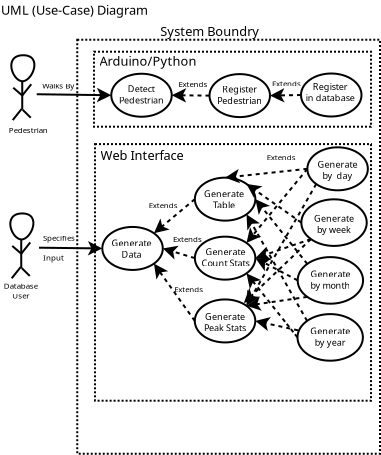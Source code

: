 <?xml version="1.0" encoding="UTF-8"?>
<dia:diagram xmlns:dia="http://www.lysator.liu.se/~alla/dia/">
  <dia:layer name="Background" visible="true" active="true">
    <dia:object type="Standard - Beziergon" version="0" id="O0">
      <dia:attribute name="obj_pos">
        <dia:point val="1.562,2.727"/>
      </dia:attribute>
      <dia:attribute name="obj_bb">
        <dia:rectangle val="0.915,2.677;2.171,4.077"/>
      </dia:attribute>
      <dia:attribute name="bez_points">
        <dia:point val="1.562,2.727"/>
        <dia:point val="2.562,2.727"/>
        <dia:point val="2.013,4.052"/>
        <dia:point val="1.512,4.027"/>
        <dia:point val="1.012,4.002"/>
        <dia:point val="0.562,2.727"/>
      </dia:attribute>
      <dia:attribute name="corner_types">
        <dia:enum val="57350320"/>
        <dia:enum val="0"/>
        <dia:enum val="0"/>
      </dia:attribute>
      <dia:attribute name="show_background">
        <dia:boolean val="true"/>
      </dia:attribute>
    </dia:object>
    <dia:object type="Standard - Line" version="0" id="O1">
      <dia:attribute name="obj_pos">
        <dia:point val="1.512,4.027"/>
      </dia:attribute>
      <dia:attribute name="obj_bb">
        <dia:rectangle val="1.462,3.977;1.562,5.502"/>
      </dia:attribute>
      <dia:attribute name="conn_endpoints">
        <dia:point val="1.512,4.027"/>
        <dia:point val="1.512,5.452"/>
      </dia:attribute>
      <dia:attribute name="numcp">
        <dia:int val="1"/>
      </dia:attribute>
      <dia:connections>
        <dia:connection handle="0" to="O0" connection="2"/>
      </dia:connections>
    </dia:object>
    <dia:object type="Standard - Line" version="0" id="O2">
      <dia:attribute name="obj_pos">
        <dia:point val="1.962,4.177"/>
      </dia:attribute>
      <dia:attribute name="obj_bb">
        <dia:rectangle val="1.442,4.107;2.033,4.81"/>
      </dia:attribute>
      <dia:attribute name="conn_endpoints">
        <dia:point val="1.962,4.177"/>
        <dia:point val="1.512,4.74"/>
      </dia:attribute>
      <dia:attribute name="numcp">
        <dia:int val="1"/>
      </dia:attribute>
      <dia:connections>
        <dia:connection handle="1" to="O1" connection="0"/>
      </dia:connections>
    </dia:object>
    <dia:object type="Standard - Line" version="0" id="O3">
      <dia:attribute name="obj_pos">
        <dia:point val="1.512,4.74"/>
      </dia:attribute>
      <dia:attribute name="obj_bb">
        <dia:rectangle val="0.992,4.282;1.583,4.81"/>
      </dia:attribute>
      <dia:attribute name="conn_endpoints">
        <dia:point val="1.512,4.74"/>
        <dia:point val="1.062,4.352"/>
      </dia:attribute>
      <dia:attribute name="numcp">
        <dia:int val="1"/>
      </dia:attribute>
      <dia:connections>
        <dia:connection handle="0" to="O1" connection="0"/>
      </dia:connections>
    </dia:object>
    <dia:object type="Standard - Line" version="0" id="O4">
      <dia:attribute name="obj_pos">
        <dia:point val="1.486,5.407"/>
      </dia:attribute>
      <dia:attribute name="obj_bb">
        <dia:rectangle val="0.965,5.337;1.556,6.04"/>
      </dia:attribute>
      <dia:attribute name="conn_endpoints">
        <dia:point val="1.486,5.407"/>
        <dia:point val="1.036,5.97"/>
      </dia:attribute>
      <dia:attribute name="numcp">
        <dia:int val="1"/>
      </dia:attribute>
    </dia:object>
    <dia:object type="Standard - Line" version="0" id="O5">
      <dia:attribute name="obj_pos">
        <dia:point val="1.938,5.852"/>
      </dia:attribute>
      <dia:attribute name="obj_bb">
        <dia:rectangle val="1.465,5.387;2.008,5.923"/>
      </dia:attribute>
      <dia:attribute name="conn_endpoints">
        <dia:point val="1.938,5.852"/>
        <dia:point val="1.536,5.457"/>
      </dia:attribute>
      <dia:attribute name="numcp">
        <dia:int val="1"/>
      </dia:attribute>
    </dia:object>
    <dia:object type="Standard - Box" version="0" id="O6">
      <dia:attribute name="obj_pos">
        <dia:point val="4.263,1.952"/>
      </dia:attribute>
      <dia:attribute name="obj_bb">
        <dia:rectangle val="4.213,1.902;19.45,22.702"/>
      </dia:attribute>
      <dia:attribute name="elem_corner">
        <dia:point val="4.263,1.952"/>
      </dia:attribute>
      <dia:attribute name="elem_width">
        <dia:real val="15.137"/>
      </dia:attribute>
      <dia:attribute name="elem_height">
        <dia:real val="20.7"/>
      </dia:attribute>
      <dia:attribute name="border_width">
        <dia:real val="0.1"/>
      </dia:attribute>
      <dia:attribute name="show_background">
        <dia:boolean val="true"/>
      </dia:attribute>
      <dia:attribute name="line_style">
        <dia:enum val="4"/>
      </dia:attribute>
    </dia:object>
    <dia:object type="Standard - Ellipse" version="0" id="O7">
      <dia:attribute name="obj_pos">
        <dia:point val="5.963,3.652"/>
      </dia:attribute>
      <dia:attribute name="obj_bb">
        <dia:rectangle val="5.912,3.602;9.037,5.852"/>
      </dia:attribute>
      <dia:attribute name="elem_corner">
        <dia:point val="5.963,3.652"/>
      </dia:attribute>
      <dia:attribute name="elem_width">
        <dia:real val="3.025"/>
      </dia:attribute>
      <dia:attribute name="elem_height">
        <dia:real val="2.15"/>
      </dia:attribute>
      <dia:attribute name="border_width">
        <dia:real val="0.1"/>
      </dia:attribute>
    </dia:object>
    <dia:object type="Standard - Text" version="1" id="O8">
      <dia:attribute name="obj_pos">
        <dia:point val="7.475,4.577"/>
      </dia:attribute>
      <dia:attribute name="obj_bb">
        <dia:rectangle val="6.433,4.125;8.518,5.234"/>
      </dia:attribute>
      <dia:attribute name="text">
        <dia:composite type="text">
          <dia:attribute name="string">
            <dia:string>#Detect
Pedestrian#</dia:string>
          </dia:attribute>
          <dia:attribute name="font">
            <dia:font family="sans" style="0" name="Helvetica"/>
          </dia:attribute>
          <dia:attribute name="height">
            <dia:real val="0.564"/>
          </dia:attribute>
          <dia:attribute name="pos">
            <dia:point val="7.475,4.577"/>
          </dia:attribute>
          <dia:attribute name="color">
            <dia:color val="#000000"/>
          </dia:attribute>
          <dia:attribute name="alignment">
            <dia:enum val="1"/>
          </dia:attribute>
        </dia:composite>
      </dia:attribute>
      <dia:attribute name="valign">
        <dia:enum val="3"/>
      </dia:attribute>
      <dia:connections>
        <dia:connection handle="0" to="O7" connection="8"/>
      </dia:connections>
    </dia:object>
    <dia:object type="Standard - Ellipse" version="0" id="O9">
      <dia:attribute name="obj_pos">
        <dia:point val="5.515,11.312"/>
      </dia:attribute>
      <dia:attribute name="obj_bb">
        <dia:rectangle val="5.465,11.262;8.59,13.512"/>
      </dia:attribute>
      <dia:attribute name="elem_corner">
        <dia:point val="5.515,11.312"/>
      </dia:attribute>
      <dia:attribute name="elem_width">
        <dia:real val="3.025"/>
      </dia:attribute>
      <dia:attribute name="elem_height">
        <dia:real val="2.15"/>
      </dia:attribute>
      <dia:attribute name="border_width">
        <dia:real val="0.1"/>
      </dia:attribute>
    </dia:object>
    <dia:object type="Standard - Text" version="1" id="O10">
      <dia:attribute name="obj_pos">
        <dia:point val="6.978,12.287"/>
      </dia:attribute>
      <dia:attribute name="obj_bb">
        <dia:rectangle val="6.067,11.835;7.888,12.944"/>
      </dia:attribute>
      <dia:attribute name="text">
        <dia:composite type="text">
          <dia:attribute name="string">
            <dia:string>#Generate
Data#</dia:string>
          </dia:attribute>
          <dia:attribute name="font">
            <dia:font family="sans" style="0" name="Helvetica"/>
          </dia:attribute>
          <dia:attribute name="height">
            <dia:real val="0.564"/>
          </dia:attribute>
          <dia:attribute name="pos">
            <dia:point val="6.978,12.287"/>
          </dia:attribute>
          <dia:attribute name="color">
            <dia:color val="#000000"/>
          </dia:attribute>
          <dia:attribute name="alignment">
            <dia:enum val="1"/>
          </dia:attribute>
        </dia:composite>
      </dia:attribute>
      <dia:attribute name="valign">
        <dia:enum val="3"/>
      </dia:attribute>
      <dia:connections>
        <dia:connection handle="0" to="O9" connection="8"/>
      </dia:connections>
    </dia:object>
    <dia:object type="Standard - Ellipse" version="0" id="O11">
      <dia:attribute name="obj_pos">
        <dia:point val="10.143,8.847"/>
      </dia:attribute>
      <dia:attribute name="obj_bb">
        <dia:rectangle val="10.092,8.797;13.217,11.047"/>
      </dia:attribute>
      <dia:attribute name="elem_corner">
        <dia:point val="10.143,8.847"/>
      </dia:attribute>
      <dia:attribute name="elem_width">
        <dia:real val="3.025"/>
      </dia:attribute>
      <dia:attribute name="elem_height">
        <dia:real val="2.15"/>
      </dia:attribute>
      <dia:attribute name="border_width">
        <dia:real val="0.1"/>
      </dia:attribute>
    </dia:object>
    <dia:object type="Standard - Text" version="1" id="O12">
      <dia:attribute name="obj_pos">
        <dia:point val="11.605,9.822"/>
      </dia:attribute>
      <dia:attribute name="obj_bb">
        <dia:rectangle val="10.695,9.37;12.515,10.479"/>
      </dia:attribute>
      <dia:attribute name="text">
        <dia:composite type="text">
          <dia:attribute name="string">
            <dia:string>#Generate
Table#</dia:string>
          </dia:attribute>
          <dia:attribute name="font">
            <dia:font family="sans" style="0" name="Helvetica"/>
          </dia:attribute>
          <dia:attribute name="height">
            <dia:real val="0.564"/>
          </dia:attribute>
          <dia:attribute name="pos">
            <dia:point val="11.605,9.822"/>
          </dia:attribute>
          <dia:attribute name="color">
            <dia:color val="#000000"/>
          </dia:attribute>
          <dia:attribute name="alignment">
            <dia:enum val="1"/>
          </dia:attribute>
        </dia:composite>
      </dia:attribute>
      <dia:attribute name="valign">
        <dia:enum val="3"/>
      </dia:attribute>
    </dia:object>
    <dia:object type="Standard - Ellipse" version="0" id="O13">
      <dia:attribute name="obj_pos">
        <dia:point val="10.14,14.937"/>
      </dia:attribute>
      <dia:attribute name="obj_bb">
        <dia:rectangle val="10.09,14.887;13.215,17.137"/>
      </dia:attribute>
      <dia:attribute name="elem_corner">
        <dia:point val="10.14,14.937"/>
      </dia:attribute>
      <dia:attribute name="elem_width">
        <dia:real val="3.025"/>
      </dia:attribute>
      <dia:attribute name="elem_height">
        <dia:real val="2.15"/>
      </dia:attribute>
      <dia:attribute name="border_width">
        <dia:real val="0.1"/>
      </dia:attribute>
    </dia:object>
    <dia:object type="Standard - Text" version="1" id="O14">
      <dia:attribute name="obj_pos">
        <dia:point val="11.652,15.962"/>
      </dia:attribute>
      <dia:attribute name="obj_bb">
        <dia:rectangle val="10.607,15.51;12.697,16.619"/>
      </dia:attribute>
      <dia:attribute name="text">
        <dia:composite type="text">
          <dia:attribute name="string">
            <dia:string>#Generate
Peak Stats#</dia:string>
          </dia:attribute>
          <dia:attribute name="font">
            <dia:font family="sans" style="0" name="Helvetica"/>
          </dia:attribute>
          <dia:attribute name="height">
            <dia:real val="0.564"/>
          </dia:attribute>
          <dia:attribute name="pos">
            <dia:point val="11.652,15.962"/>
          </dia:attribute>
          <dia:attribute name="color">
            <dia:color val="#000000"/>
          </dia:attribute>
          <dia:attribute name="alignment">
            <dia:enum val="1"/>
          </dia:attribute>
        </dia:composite>
      </dia:attribute>
      <dia:attribute name="valign">
        <dia:enum val="3"/>
      </dia:attribute>
      <dia:connections>
        <dia:connection handle="0" to="O13" connection="8"/>
      </dia:connections>
    </dia:object>
    <dia:object type="Standard - Ellipse" version="0" id="O15">
      <dia:attribute name="obj_pos">
        <dia:point val="10.143,11.797"/>
      </dia:attribute>
      <dia:attribute name="obj_bb">
        <dia:rectangle val="10.092,11.747;13.217,13.997"/>
      </dia:attribute>
      <dia:attribute name="elem_corner">
        <dia:point val="10.143,11.797"/>
      </dia:attribute>
      <dia:attribute name="elem_width">
        <dia:real val="3.025"/>
      </dia:attribute>
      <dia:attribute name="elem_height">
        <dia:real val="2.15"/>
      </dia:attribute>
      <dia:attribute name="border_width">
        <dia:real val="0.1"/>
      </dia:attribute>
    </dia:object>
    <dia:object type="Standard - Text" version="1" id="O16">
      <dia:attribute name="obj_pos">
        <dia:point val="11.68,12.722"/>
      </dia:attribute>
      <dia:attribute name="obj_bb">
        <dia:rectangle val="10.523,12.27;12.838,13.379"/>
      </dia:attribute>
      <dia:attribute name="text">
        <dia:composite type="text">
          <dia:attribute name="string">
            <dia:string>#Generate
Count Stats#</dia:string>
          </dia:attribute>
          <dia:attribute name="font">
            <dia:font family="sans" style="0" name="Helvetica"/>
          </dia:attribute>
          <dia:attribute name="height">
            <dia:real val="0.564"/>
          </dia:attribute>
          <dia:attribute name="pos">
            <dia:point val="11.68,12.722"/>
          </dia:attribute>
          <dia:attribute name="color">
            <dia:color val="#000000"/>
          </dia:attribute>
          <dia:attribute name="alignment">
            <dia:enum val="1"/>
          </dia:attribute>
        </dia:composite>
      </dia:attribute>
      <dia:attribute name="valign">
        <dia:enum val="3"/>
      </dia:attribute>
    </dia:object>
    <dia:object type="Standard - Beziergon" version="0" id="O17">
      <dia:attribute name="obj_pos">
        <dia:point val="1.512,10.637"/>
      </dia:attribute>
      <dia:attribute name="obj_bb">
        <dia:rectangle val="0.865,10.587;2.121,11.987"/>
      </dia:attribute>
      <dia:attribute name="bez_points">
        <dia:point val="1.512,10.637"/>
        <dia:point val="2.512,10.637"/>
        <dia:point val="1.962,11.962"/>
        <dia:point val="1.462,11.937"/>
        <dia:point val="0.962,11.912"/>
        <dia:point val="0.512,10.637"/>
      </dia:attribute>
      <dia:attribute name="corner_types">
        <dia:enum val="57350320"/>
        <dia:enum val="0"/>
        <dia:enum val="0"/>
      </dia:attribute>
      <dia:attribute name="show_background">
        <dia:boolean val="true"/>
      </dia:attribute>
    </dia:object>
    <dia:object type="Standard - Line" version="0" id="O18">
      <dia:attribute name="obj_pos">
        <dia:point val="1.462,11.937"/>
      </dia:attribute>
      <dia:attribute name="obj_bb">
        <dia:rectangle val="1.412,11.887;1.512,13.412"/>
      </dia:attribute>
      <dia:attribute name="conn_endpoints">
        <dia:point val="1.462,11.937"/>
        <dia:point val="1.462,13.362"/>
      </dia:attribute>
      <dia:attribute name="numcp">
        <dia:int val="1"/>
      </dia:attribute>
      <dia:connections>
        <dia:connection handle="0" to="O17" connection="2"/>
      </dia:connections>
    </dia:object>
    <dia:object type="Standard - Line" version="0" id="O19">
      <dia:attribute name="obj_pos">
        <dia:point val="1.912,12.087"/>
      </dia:attribute>
      <dia:attribute name="obj_bb">
        <dia:rectangle val="1.392,12.017;1.982,12.72"/>
      </dia:attribute>
      <dia:attribute name="conn_endpoints">
        <dia:point val="1.912,12.087"/>
        <dia:point val="1.462,12.65"/>
      </dia:attribute>
      <dia:attribute name="numcp">
        <dia:int val="1"/>
      </dia:attribute>
      <dia:connections>
        <dia:connection handle="1" to="O18" connection="0"/>
      </dia:connections>
    </dia:object>
    <dia:object type="Standard - Line" version="0" id="O20">
      <dia:attribute name="obj_pos">
        <dia:point val="1.462,12.65"/>
      </dia:attribute>
      <dia:attribute name="obj_bb">
        <dia:rectangle val="0.942,12.192;1.533,12.72"/>
      </dia:attribute>
      <dia:attribute name="conn_endpoints">
        <dia:point val="1.462,12.65"/>
        <dia:point val="1.012,12.262"/>
      </dia:attribute>
      <dia:attribute name="numcp">
        <dia:int val="1"/>
      </dia:attribute>
      <dia:connections>
        <dia:connection handle="0" to="O18" connection="0"/>
      </dia:connections>
    </dia:object>
    <dia:object type="Standard - Line" version="0" id="O21">
      <dia:attribute name="obj_pos">
        <dia:point val="1.435,13.317"/>
      </dia:attribute>
      <dia:attribute name="obj_bb">
        <dia:rectangle val="0.915,13.247;1.505,13.95"/>
      </dia:attribute>
      <dia:attribute name="conn_endpoints">
        <dia:point val="1.435,13.317"/>
        <dia:point val="0.985,13.88"/>
      </dia:attribute>
      <dia:attribute name="numcp">
        <dia:int val="1"/>
      </dia:attribute>
    </dia:object>
    <dia:object type="Standard - Line" version="0" id="O22">
      <dia:attribute name="obj_pos">
        <dia:point val="1.887,13.762"/>
      </dia:attribute>
      <dia:attribute name="obj_bb">
        <dia:rectangle val="1.414,13.297;1.958,13.833"/>
      </dia:attribute>
      <dia:attribute name="conn_endpoints">
        <dia:point val="1.887,13.762"/>
        <dia:point val="1.485,13.367"/>
      </dia:attribute>
      <dia:attribute name="numcp">
        <dia:int val="1"/>
      </dia:attribute>
    </dia:object>
    <dia:object type="Standard - Line" version="0" id="O23">
      <dia:attribute name="obj_pos">
        <dia:point val="2.237,4.677"/>
      </dia:attribute>
      <dia:attribute name="obj_bb">
        <dia:rectangle val="2.187,4.357;6.074,5.081"/>
      </dia:attribute>
      <dia:attribute name="conn_endpoints">
        <dia:point val="2.237,4.677"/>
        <dia:point val="5.963,4.727"/>
      </dia:attribute>
      <dia:attribute name="numcp">
        <dia:int val="1"/>
      </dia:attribute>
      <dia:attribute name="end_arrow">
        <dia:enum val="22"/>
      </dia:attribute>
      <dia:attribute name="end_arrow_length">
        <dia:real val="0.5"/>
      </dia:attribute>
      <dia:attribute name="end_arrow_width">
        <dia:real val="0.5"/>
      </dia:attribute>
      <dia:connections>
        <dia:connection handle="1" to="O7" connection="3"/>
      </dia:connections>
    </dia:object>
    <dia:object type="Standard - Line" version="0" id="O24">
      <dia:attribute name="obj_pos">
        <dia:point val="2.35,12.35"/>
      </dia:attribute>
      <dia:attribute name="obj_bb">
        <dia:rectangle val="2.299,12.018;5.627,12.742"/>
      </dia:attribute>
      <dia:attribute name="conn_endpoints">
        <dia:point val="2.35,12.35"/>
        <dia:point val="5.515,12.387"/>
      </dia:attribute>
      <dia:attribute name="numcp">
        <dia:int val="1"/>
      </dia:attribute>
      <dia:attribute name="end_arrow">
        <dia:enum val="22"/>
      </dia:attribute>
      <dia:attribute name="end_arrow_length">
        <dia:real val="0.5"/>
      </dia:attribute>
      <dia:attribute name="end_arrow_width">
        <dia:real val="0.5"/>
      </dia:attribute>
      <dia:connections>
        <dia:connection handle="1" to="O9" connection="3"/>
      </dia:connections>
    </dia:object>
    <dia:object type="Standard - Line" version="0" id="O25">
      <dia:attribute name="obj_pos">
        <dia:point val="10.143,12.872"/>
      </dia:attribute>
      <dia:attribute name="obj_bb">
        <dia:rectangle val="8.433,12.218;10.205,12.934"/>
      </dia:attribute>
      <dia:attribute name="conn_endpoints">
        <dia:point val="10.143,12.872"/>
        <dia:point val="8.54,12.387"/>
      </dia:attribute>
      <dia:attribute name="numcp">
        <dia:int val="1"/>
      </dia:attribute>
      <dia:attribute name="line_style">
        <dia:enum val="1"/>
      </dia:attribute>
      <dia:attribute name="end_arrow">
        <dia:enum val="22"/>
      </dia:attribute>
      <dia:attribute name="end_arrow_length">
        <dia:real val="0.5"/>
      </dia:attribute>
      <dia:attribute name="end_arrow_width">
        <dia:real val="0.5"/>
      </dia:attribute>
      <dia:attribute name="dashlength">
        <dia:real val="0.2"/>
      </dia:attribute>
      <dia:connections>
        <dia:connection handle="0" to="O15" connection="3"/>
        <dia:connection handle="1" to="O9" connection="4"/>
      </dia:connections>
    </dia:object>
    <dia:object type="Standard - Line" version="0" id="O26">
      <dia:attribute name="obj_pos">
        <dia:point val="10.14,16.012"/>
      </dia:attribute>
      <dia:attribute name="obj_bb">
        <dia:rectangle val="8.027,13.056;10.21,16.082"/>
      </dia:attribute>
      <dia:attribute name="conn_endpoints">
        <dia:point val="10.14,16.012"/>
        <dia:point val="8.097,13.147"/>
      </dia:attribute>
      <dia:attribute name="numcp">
        <dia:int val="1"/>
      </dia:attribute>
      <dia:attribute name="line_style">
        <dia:enum val="1"/>
      </dia:attribute>
      <dia:attribute name="end_arrow">
        <dia:enum val="22"/>
      </dia:attribute>
      <dia:attribute name="end_arrow_length">
        <dia:real val="0.5"/>
      </dia:attribute>
      <dia:attribute name="end_arrow_width">
        <dia:real val="0.5"/>
      </dia:attribute>
      <dia:attribute name="dashlength">
        <dia:real val="0.2"/>
      </dia:attribute>
      <dia:connections>
        <dia:connection handle="0" to="O13" connection="3"/>
        <dia:connection handle="1" to="O9" connection="7"/>
      </dia:connections>
    </dia:object>
    <dia:object type="Standard - Line" version="0" id="O27">
      <dia:attribute name="obj_pos">
        <dia:point val="10.143,9.922"/>
      </dia:attribute>
      <dia:attribute name="obj_bb">
        <dia:rectangle val="8.011,9.852;10.213,11.698"/>
      </dia:attribute>
      <dia:attribute name="conn_endpoints">
        <dia:point val="10.143,9.922"/>
        <dia:point val="8.097,11.627"/>
      </dia:attribute>
      <dia:attribute name="numcp">
        <dia:int val="1"/>
      </dia:attribute>
      <dia:attribute name="line_style">
        <dia:enum val="1"/>
      </dia:attribute>
      <dia:attribute name="end_arrow">
        <dia:enum val="22"/>
      </dia:attribute>
      <dia:attribute name="end_arrow_length">
        <dia:real val="0.5"/>
      </dia:attribute>
      <dia:attribute name="end_arrow_width">
        <dia:real val="0.5"/>
      </dia:attribute>
      <dia:attribute name="dashlength">
        <dia:real val="0.2"/>
      </dia:attribute>
      <dia:connections>
        <dia:connection handle="0" to="O11" connection="3"/>
        <dia:connection handle="1" to="O9" connection="2"/>
      </dia:connections>
    </dia:object>
    <dia:object type="Standard - Ellipse" version="0" id="O28">
      <dia:attribute name="obj_pos">
        <dia:point val="15.467,9.931"/>
      </dia:attribute>
      <dia:attribute name="obj_bb">
        <dia:rectangle val="15.418,9.881;18.788,12.311"/>
      </dia:attribute>
      <dia:attribute name="elem_corner">
        <dia:point val="15.467,9.931"/>
      </dia:attribute>
      <dia:attribute name="elem_width">
        <dia:real val="3.27"/>
      </dia:attribute>
      <dia:attribute name="elem_height">
        <dia:real val="2.33"/>
      </dia:attribute>
      <dia:attribute name="border_width">
        <dia:real val="0.1"/>
      </dia:attribute>
    </dia:object>
    <dia:object type="Standard - Text" version="1" id="O29">
      <dia:attribute name="obj_pos">
        <dia:point val="17.102,11.046"/>
      </dia:attribute>
      <dia:attribute name="obj_bb">
        <dia:rectangle val="16.192,10.593;18.012,11.703"/>
      </dia:attribute>
      <dia:attribute name="text">
        <dia:composite type="text">
          <dia:attribute name="string">
            <dia:string>#Generate
by week#</dia:string>
          </dia:attribute>
          <dia:attribute name="font">
            <dia:font family="sans" style="0" name="Helvetica"/>
          </dia:attribute>
          <dia:attribute name="height">
            <dia:real val="0.564"/>
          </dia:attribute>
          <dia:attribute name="pos">
            <dia:point val="17.102,11.046"/>
          </dia:attribute>
          <dia:attribute name="color">
            <dia:color val="#000000"/>
          </dia:attribute>
          <dia:attribute name="alignment">
            <dia:enum val="1"/>
          </dia:attribute>
        </dia:composite>
      </dia:attribute>
      <dia:attribute name="valign">
        <dia:enum val="3"/>
      </dia:attribute>
      <dia:connections>
        <dia:connection handle="0" to="O28" connection="8"/>
      </dia:connections>
    </dia:object>
    <dia:object type="Standard - Ellipse" version="0" id="O30">
      <dia:attribute name="obj_pos">
        <dia:point val="15.768,7.331"/>
      </dia:attribute>
      <dia:attribute name="obj_bb">
        <dia:rectangle val="15.717,7.281;18.843,9.531"/>
      </dia:attribute>
      <dia:attribute name="elem_corner">
        <dia:point val="15.768,7.331"/>
      </dia:attribute>
      <dia:attribute name="elem_width">
        <dia:real val="3.025"/>
      </dia:attribute>
      <dia:attribute name="elem_height">
        <dia:real val="2.15"/>
      </dia:attribute>
      <dia:attribute name="border_width">
        <dia:real val="0.1"/>
      </dia:attribute>
    </dia:object>
    <dia:object type="Standard - Text" version="1" id="O31">
      <dia:attribute name="obj_pos">
        <dia:point val="17.28,8.356"/>
      </dia:attribute>
      <dia:attribute name="obj_bb">
        <dia:rectangle val="16.37,7.903;18.19,9.013"/>
      </dia:attribute>
      <dia:attribute name="text">
        <dia:composite type="text">
          <dia:attribute name="string">
            <dia:string>#Generate
by  day#</dia:string>
          </dia:attribute>
          <dia:attribute name="font">
            <dia:font family="sans" style="0" name="Helvetica"/>
          </dia:attribute>
          <dia:attribute name="height">
            <dia:real val="0.564"/>
          </dia:attribute>
          <dia:attribute name="pos">
            <dia:point val="17.28,8.356"/>
          </dia:attribute>
          <dia:attribute name="color">
            <dia:color val="#000000"/>
          </dia:attribute>
          <dia:attribute name="alignment">
            <dia:enum val="1"/>
          </dia:attribute>
        </dia:composite>
      </dia:attribute>
      <dia:attribute name="valign">
        <dia:enum val="3"/>
      </dia:attribute>
      <dia:connections>
        <dia:connection handle="0" to="O30" connection="8"/>
      </dia:connections>
    </dia:object>
    <dia:object type="Standard - Line" version="0" id="O32">
      <dia:attribute name="obj_pos">
        <dia:point val="15.946,11.92"/>
      </dia:attribute>
      <dia:attribute name="obj_bb">
        <dia:rectangle val="12.512,11.849;16.017,15.193"/>
      </dia:attribute>
      <dia:attribute name="conn_endpoints">
        <dia:point val="15.946,11.92"/>
        <dia:point val="12.593,15.116"/>
      </dia:attribute>
      <dia:attribute name="numcp">
        <dia:int val="1"/>
      </dia:attribute>
      <dia:attribute name="line_style">
        <dia:enum val="1"/>
      </dia:attribute>
      <dia:attribute name="end_arrow">
        <dia:enum val="22"/>
      </dia:attribute>
      <dia:attribute name="end_arrow_length">
        <dia:real val="0.5"/>
      </dia:attribute>
      <dia:attribute name="end_arrow_width">
        <dia:real val="0.5"/>
      </dia:attribute>
      <dia:attribute name="dashlength">
        <dia:real val="0.2"/>
      </dia:attribute>
      <dia:connections>
        <dia:connection handle="0" to="O28" connection="5"/>
        <dia:connection handle="1" to="O13" connection="8"/>
      </dia:connections>
    </dia:object>
    <dia:object type="Standard - Line" version="0" id="O33">
      <dia:attribute name="obj_pos">
        <dia:point val="16.21,9.166"/>
      </dia:attribute>
      <dia:attribute name="obj_bb">
        <dia:rectangle val="12.653,9.098;16.279,15.349"/>
      </dia:attribute>
      <dia:attribute name="conn_endpoints">
        <dia:point val="16.21,9.166"/>
        <dia:point val="12.722,15.252"/>
      </dia:attribute>
      <dia:attribute name="numcp">
        <dia:int val="1"/>
      </dia:attribute>
      <dia:attribute name="line_style">
        <dia:enum val="1"/>
      </dia:attribute>
      <dia:attribute name="end_arrow">
        <dia:enum val="22"/>
      </dia:attribute>
      <dia:attribute name="end_arrow_length">
        <dia:real val="0.5"/>
      </dia:attribute>
      <dia:attribute name="end_arrow_width">
        <dia:real val="0.5"/>
      </dia:attribute>
      <dia:attribute name="dashlength">
        <dia:real val="0.2"/>
      </dia:attribute>
      <dia:connections>
        <dia:connection handle="0" to="O30" connection="5"/>
        <dia:connection handle="1" to="O13" connection="2"/>
      </dia:connections>
    </dia:object>
    <dia:object type="Standard - Text" version="1" id="O34">
      <dia:attribute name="obj_pos">
        <dia:point val="13.738,7.977"/>
      </dia:attribute>
      <dia:attribute name="obj_bb">
        <dia:rectangle val="13.738,7.582;15.11,8.06"/>
      </dia:attribute>
      <dia:attribute name="text">
        <dia:composite type="text">
          <dia:attribute name="string">
            <dia:string>#Extends#</dia:string>
          </dia:attribute>
          <dia:attribute name="font">
            <dia:font family="sans" style="0" name="Helvetica"/>
          </dia:attribute>
          <dia:attribute name="height">
            <dia:real val="0.494"/>
          </dia:attribute>
          <dia:attribute name="pos">
            <dia:point val="13.738,7.977"/>
          </dia:attribute>
          <dia:attribute name="color">
            <dia:color val="#000000"/>
          </dia:attribute>
          <dia:attribute name="alignment">
            <dia:enum val="0"/>
          </dia:attribute>
        </dia:composite>
      </dia:attribute>
      <dia:attribute name="valign">
        <dia:enum val="3"/>
      </dia:attribute>
    </dia:object>
    <dia:object type="Standard - Text" version="1" id="O35">
      <dia:attribute name="obj_pos">
        <dia:point val="7.843,10.376"/>
      </dia:attribute>
      <dia:attribute name="obj_bb">
        <dia:rectangle val="7.843,9.981;9.215,10.458"/>
      </dia:attribute>
      <dia:attribute name="text">
        <dia:composite type="text">
          <dia:attribute name="string">
            <dia:string>#Extends#</dia:string>
          </dia:attribute>
          <dia:attribute name="font">
            <dia:font family="sans" style="0" name="Helvetica"/>
          </dia:attribute>
          <dia:attribute name="height">
            <dia:real val="0.494"/>
          </dia:attribute>
          <dia:attribute name="pos">
            <dia:point val="7.843,10.376"/>
          </dia:attribute>
          <dia:attribute name="color">
            <dia:color val="#000000"/>
          </dia:attribute>
          <dia:attribute name="alignment">
            <dia:enum val="0"/>
          </dia:attribute>
        </dia:composite>
      </dia:attribute>
      <dia:attribute name="valign">
        <dia:enum val="3"/>
      </dia:attribute>
    </dia:object>
    <dia:object type="Standard - Text" version="1" id="O36">
      <dia:attribute name="obj_pos">
        <dia:point val="9.045,12.061"/>
      </dia:attribute>
      <dia:attribute name="obj_bb">
        <dia:rectangle val="9.045,11.666;10.418,12.143"/>
      </dia:attribute>
      <dia:attribute name="text">
        <dia:composite type="text">
          <dia:attribute name="string">
            <dia:string>#Extends#</dia:string>
          </dia:attribute>
          <dia:attribute name="font">
            <dia:font family="sans" style="0" name="Helvetica"/>
          </dia:attribute>
          <dia:attribute name="height">
            <dia:real val="0.494"/>
          </dia:attribute>
          <dia:attribute name="pos">
            <dia:point val="9.045,12.061"/>
          </dia:attribute>
          <dia:attribute name="color">
            <dia:color val="#000000"/>
          </dia:attribute>
          <dia:attribute name="alignment">
            <dia:enum val="0"/>
          </dia:attribute>
        </dia:composite>
      </dia:attribute>
      <dia:attribute name="valign">
        <dia:enum val="3"/>
      </dia:attribute>
    </dia:object>
    <dia:object type="Standard - Text" version="1" id="O37">
      <dia:attribute name="obj_pos">
        <dia:point val="9.118,14.58"/>
      </dia:attribute>
      <dia:attribute name="obj_bb">
        <dia:rectangle val="9.118,14.185;10.491,14.662"/>
      </dia:attribute>
      <dia:attribute name="text">
        <dia:composite type="text">
          <dia:attribute name="string">
            <dia:string>#Extends#</dia:string>
          </dia:attribute>
          <dia:attribute name="font">
            <dia:font family="sans" style="0" name="Helvetica"/>
          </dia:attribute>
          <dia:attribute name="height">
            <dia:real val="0.494"/>
          </dia:attribute>
          <dia:attribute name="pos">
            <dia:point val="9.118,14.58"/>
          </dia:attribute>
          <dia:attribute name="color">
            <dia:color val="#000000"/>
          </dia:attribute>
          <dia:attribute name="alignment">
            <dia:enum val="0"/>
          </dia:attribute>
        </dia:composite>
      </dia:attribute>
      <dia:attribute name="valign">
        <dia:enum val="3"/>
      </dia:attribute>
      <dia:connections>
        <dia:connection handle="0" to="O26" connection="0"/>
      </dia:connections>
    </dia:object>
    <dia:object type="Standard - Text" version="1" id="O38">
      <dia:attribute name="obj_pos">
        <dia:point val="2.55,12"/>
      </dia:attribute>
      <dia:attribute name="obj_bb">
        <dia:rectangle val="2.55,11.605;4.067,13.07"/>
      </dia:attribute>
      <dia:attribute name="text">
        <dia:composite type="text">
          <dia:attribute name="string">
            <dia:string>#Specifies

Input#</dia:string>
          </dia:attribute>
          <dia:attribute name="font">
            <dia:font family="sans" style="0" name="Helvetica"/>
          </dia:attribute>
          <dia:attribute name="height">
            <dia:real val="0.494"/>
          </dia:attribute>
          <dia:attribute name="pos">
            <dia:point val="2.55,12"/>
          </dia:attribute>
          <dia:attribute name="color">
            <dia:color val="#000000"/>
          </dia:attribute>
          <dia:attribute name="alignment">
            <dia:enum val="0"/>
          </dia:attribute>
        </dia:composite>
      </dia:attribute>
      <dia:attribute name="valign">
        <dia:enum val="3"/>
      </dia:attribute>
    </dia:object>
    <dia:object type="Standard - Text" version="1" id="O39">
      <dia:attribute name="obj_pos">
        <dia:point val="2.515,4.391"/>
      </dia:attribute>
      <dia:attribute name="obj_bb">
        <dia:rectangle val="2.515,3.996;4.098,4.473"/>
      </dia:attribute>
      <dia:attribute name="text">
        <dia:composite type="text">
          <dia:attribute name="string">
            <dia:string>#Walks By#</dia:string>
          </dia:attribute>
          <dia:attribute name="font">
            <dia:font family="sans" style="0" name="Helvetica"/>
          </dia:attribute>
          <dia:attribute name="height">
            <dia:real val="0.494"/>
          </dia:attribute>
          <dia:attribute name="pos">
            <dia:point val="2.515,4.391"/>
          </dia:attribute>
          <dia:attribute name="color">
            <dia:color val="#000000"/>
          </dia:attribute>
          <dia:attribute name="alignment">
            <dia:enum val="0"/>
          </dia:attribute>
        </dia:composite>
      </dia:attribute>
      <dia:attribute name="valign">
        <dia:enum val="3"/>
      </dia:attribute>
    </dia:object>
    <dia:object type="Standard - Text" version="1" id="O40">
      <dia:attribute name="obj_pos">
        <dia:point val="0.84,6.616"/>
      </dia:attribute>
      <dia:attribute name="obj_bb">
        <dia:rectangle val="0.84,6.221;2.66,6.698"/>
      </dia:attribute>
      <dia:attribute name="text">
        <dia:composite type="text">
          <dia:attribute name="string">
            <dia:string>#Pedestrian#</dia:string>
          </dia:attribute>
          <dia:attribute name="font">
            <dia:font family="sans" style="0" name="Helvetica"/>
          </dia:attribute>
          <dia:attribute name="height">
            <dia:real val="0.494"/>
          </dia:attribute>
          <dia:attribute name="pos">
            <dia:point val="0.84,6.616"/>
          </dia:attribute>
          <dia:attribute name="color">
            <dia:color val="#000000"/>
          </dia:attribute>
          <dia:attribute name="alignment">
            <dia:enum val="0"/>
          </dia:attribute>
        </dia:composite>
      </dia:attribute>
      <dia:attribute name="valign">
        <dia:enum val="3"/>
      </dia:attribute>
    </dia:object>
    <dia:object type="Standard - Text" version="1" id="O41">
      <dia:attribute name="obj_pos">
        <dia:point val="1.442,14.401"/>
      </dia:attribute>
      <dia:attribute name="obj_bb">
        <dia:rectangle val="0.63,14.006;2.255,14.977"/>
      </dia:attribute>
      <dia:attribute name="text">
        <dia:composite type="text">
          <dia:attribute name="string">
            <dia:string>#Database
User#</dia:string>
          </dia:attribute>
          <dia:attribute name="font">
            <dia:font family="sans" style="0" name="Helvetica"/>
          </dia:attribute>
          <dia:attribute name="height">
            <dia:real val="0.494"/>
          </dia:attribute>
          <dia:attribute name="pos">
            <dia:point val="1.442,14.401"/>
          </dia:attribute>
          <dia:attribute name="color">
            <dia:color val="#000000"/>
          </dia:attribute>
          <dia:attribute name="alignment">
            <dia:enum val="1"/>
          </dia:attribute>
        </dia:composite>
      </dia:attribute>
      <dia:attribute name="valign">
        <dia:enum val="3"/>
      </dia:attribute>
    </dia:object>
    <dia:object type="Standard - Text" version="1" id="O42">
      <dia:attribute name="obj_pos">
        <dia:point val="8.412,1.761"/>
      </dia:attribute>
      <dia:attribute name="obj_bb">
        <dia:rectangle val="8.412,1.121;13.01,1.893"/>
      </dia:attribute>
      <dia:attribute name="text">
        <dia:composite type="text">
          <dia:attribute name="string">
            <dia:string>#System Boundry#</dia:string>
          </dia:attribute>
          <dia:attribute name="font">
            <dia:font family="sans" style="0" name="Helvetica"/>
          </dia:attribute>
          <dia:attribute name="height">
            <dia:real val="0.8"/>
          </dia:attribute>
          <dia:attribute name="pos">
            <dia:point val="8.412,1.761"/>
          </dia:attribute>
          <dia:attribute name="color">
            <dia:color val="#000000"/>
          </dia:attribute>
          <dia:attribute name="alignment">
            <dia:enum val="0"/>
          </dia:attribute>
        </dia:composite>
      </dia:attribute>
      <dia:attribute name="valign">
        <dia:enum val="3"/>
      </dia:attribute>
    </dia:object>
    <dia:object type="Standard - Ellipse" version="0" id="O43">
      <dia:attribute name="obj_pos">
        <dia:point val="15.284,12.82"/>
      </dia:attribute>
      <dia:attribute name="obj_bb">
        <dia:rectangle val="15.234,12.77;18.604,15.2"/>
      </dia:attribute>
      <dia:attribute name="elem_corner">
        <dia:point val="15.284,12.82"/>
      </dia:attribute>
      <dia:attribute name="elem_width">
        <dia:real val="3.27"/>
      </dia:attribute>
      <dia:attribute name="elem_height">
        <dia:real val="2.33"/>
      </dia:attribute>
      <dia:attribute name="border_width">
        <dia:real val="0.1"/>
      </dia:attribute>
    </dia:object>
    <dia:object type="Standard - Text" version="1" id="O44">
      <dia:attribute name="obj_pos">
        <dia:point val="16.919,13.835"/>
      </dia:attribute>
      <dia:attribute name="obj_bb">
        <dia:rectangle val="15.969,13.383;17.869,14.492"/>
      </dia:attribute>
      <dia:attribute name="text">
        <dia:composite type="text">
          <dia:attribute name="string">
            <dia:string>#Generate
by month#</dia:string>
          </dia:attribute>
          <dia:attribute name="font">
            <dia:font family="sans" style="0" name="Helvetica"/>
          </dia:attribute>
          <dia:attribute name="height">
            <dia:real val="0.564"/>
          </dia:attribute>
          <dia:attribute name="pos">
            <dia:point val="16.919,13.835"/>
          </dia:attribute>
          <dia:attribute name="color">
            <dia:color val="#000000"/>
          </dia:attribute>
          <dia:attribute name="alignment">
            <dia:enum val="1"/>
          </dia:attribute>
        </dia:composite>
      </dia:attribute>
      <dia:attribute name="valign">
        <dia:enum val="3"/>
      </dia:attribute>
      <dia:connections>
        <dia:connection handle="0" to="O43" connection="8"/>
      </dia:connections>
    </dia:object>
    <dia:object type="Standard - Line" version="0" id="O45">
      <dia:attribute name="obj_pos">
        <dia:point val="15.763,14.809"/>
      </dia:attribute>
      <dia:attribute name="obj_bb">
        <dia:rectangle val="12.611,14.752;15.82,15.522"/>
      </dia:attribute>
      <dia:attribute name="conn_endpoints">
        <dia:point val="15.763,14.809"/>
        <dia:point val="12.722,15.252"/>
      </dia:attribute>
      <dia:attribute name="numcp">
        <dia:int val="1"/>
      </dia:attribute>
      <dia:attribute name="line_style">
        <dia:enum val="1"/>
      </dia:attribute>
      <dia:attribute name="end_arrow">
        <dia:enum val="22"/>
      </dia:attribute>
      <dia:attribute name="end_arrow_length">
        <dia:real val="0.5"/>
      </dia:attribute>
      <dia:attribute name="end_arrow_width">
        <dia:real val="0.5"/>
      </dia:attribute>
      <dia:attribute name="dashlength">
        <dia:real val="0.2"/>
      </dia:attribute>
      <dia:connections>
        <dia:connection handle="0" to="O43" connection="5"/>
        <dia:connection handle="1" to="O13" connection="2"/>
      </dia:connections>
    </dia:object>
    <dia:object type="Standard - Ellipse" version="0" id="O46">
      <dia:attribute name="obj_pos">
        <dia:point val="15.275,15.67"/>
      </dia:attribute>
      <dia:attribute name="obj_bb">
        <dia:rectangle val="15.225,15.62;18.595,18.05"/>
      </dia:attribute>
      <dia:attribute name="elem_corner">
        <dia:point val="15.275,15.67"/>
      </dia:attribute>
      <dia:attribute name="elem_width">
        <dia:real val="3.27"/>
      </dia:attribute>
      <dia:attribute name="elem_height">
        <dia:real val="2.33"/>
      </dia:attribute>
      <dia:attribute name="border_width">
        <dia:real val="0.1"/>
      </dia:attribute>
    </dia:object>
    <dia:object type="Standard - Text" version="1" id="O47">
      <dia:attribute name="obj_pos">
        <dia:point val="16.91,16.685"/>
      </dia:attribute>
      <dia:attribute name="obj_bb">
        <dia:rectangle val="16,16.233;17.82,17.342"/>
      </dia:attribute>
      <dia:attribute name="text">
        <dia:composite type="text">
          <dia:attribute name="string">
            <dia:string>#Generate
by year#</dia:string>
          </dia:attribute>
          <dia:attribute name="font">
            <dia:font family="sans" style="0" name="Helvetica"/>
          </dia:attribute>
          <dia:attribute name="height">
            <dia:real val="0.564"/>
          </dia:attribute>
          <dia:attribute name="pos">
            <dia:point val="16.91,16.685"/>
          </dia:attribute>
          <dia:attribute name="color">
            <dia:color val="#000000"/>
          </dia:attribute>
          <dia:attribute name="alignment">
            <dia:enum val="1"/>
          </dia:attribute>
        </dia:composite>
      </dia:attribute>
      <dia:attribute name="valign">
        <dia:enum val="3"/>
      </dia:attribute>
      <dia:connections>
        <dia:connection handle="0" to="O46" connection="8"/>
      </dia:connections>
    </dia:object>
    <dia:object type="Standard - Line" version="0" id="O48">
      <dia:attribute name="obj_pos">
        <dia:point val="15.299,16.481"/>
      </dia:attribute>
      <dia:attribute name="obj_bb">
        <dia:rectangle val="13.056,15.79;15.358,16.541"/>
      </dia:attribute>
      <dia:attribute name="conn_endpoints">
        <dia:point val="15.299,16.481"/>
        <dia:point val="13.165,16.012"/>
      </dia:attribute>
      <dia:attribute name="numcp">
        <dia:int val="1"/>
      </dia:attribute>
      <dia:attribute name="line_style">
        <dia:enum val="1"/>
      </dia:attribute>
      <dia:attribute name="end_arrow">
        <dia:enum val="22"/>
      </dia:attribute>
      <dia:attribute name="end_arrow_length">
        <dia:real val="0.5"/>
      </dia:attribute>
      <dia:attribute name="end_arrow_width">
        <dia:real val="0.5"/>
      </dia:attribute>
      <dia:attribute name="dashlength">
        <dia:real val="0.2"/>
      </dia:attribute>
      <dia:connections>
        <dia:connection handle="0" to="O46" connection="8"/>
        <dia:connection handle="1" to="O13" connection="4"/>
      </dia:connections>
    </dia:object>
    <dia:object type="Standard - Line" version="0" id="O49">
      <dia:attribute name="obj_pos">
        <dia:point val="15.284,13.985"/>
      </dia:attribute>
      <dia:attribute name="obj_bb">
        <dia:rectangle val="13.069,12.802;15.352,14.053"/>
      </dia:attribute>
      <dia:attribute name="conn_endpoints">
        <dia:point val="15.284,13.985"/>
        <dia:point val="13.168,12.872"/>
      </dia:attribute>
      <dia:attribute name="numcp">
        <dia:int val="1"/>
      </dia:attribute>
      <dia:attribute name="line_style">
        <dia:enum val="1"/>
      </dia:attribute>
      <dia:attribute name="end_arrow">
        <dia:enum val="22"/>
      </dia:attribute>
      <dia:attribute name="end_arrow_length">
        <dia:real val="0.5"/>
      </dia:attribute>
      <dia:attribute name="end_arrow_width">
        <dia:real val="0.5"/>
      </dia:attribute>
      <dia:attribute name="dashlength">
        <dia:real val="0.2"/>
      </dia:attribute>
      <dia:connections>
        <dia:connection handle="0" to="O43" connection="3"/>
        <dia:connection handle="1" to="O15" connection="4"/>
      </dia:connections>
    </dia:object>
    <dia:object type="Standard - Line" version="0" id="O50">
      <dia:attribute name="obj_pos">
        <dia:point val="15.275,16.835"/>
      </dia:attribute>
      <dia:attribute name="obj_bb">
        <dia:rectangle val="12.654,13.545;15.345,16.922"/>
      </dia:attribute>
      <dia:attribute name="conn_endpoints">
        <dia:point val="15.275,16.835"/>
        <dia:point val="12.725,13.632"/>
      </dia:attribute>
      <dia:attribute name="numcp">
        <dia:int val="1"/>
      </dia:attribute>
      <dia:attribute name="line_style">
        <dia:enum val="1"/>
      </dia:attribute>
      <dia:attribute name="start_arrow">
        <dia:enum val="33"/>
      </dia:attribute>
      <dia:attribute name="start_arrow_length">
        <dia:real val="0.5"/>
      </dia:attribute>
      <dia:attribute name="start_arrow_width">
        <dia:real val="0.5"/>
      </dia:attribute>
      <dia:attribute name="end_arrow">
        <dia:enum val="22"/>
      </dia:attribute>
      <dia:attribute name="end_arrow_length">
        <dia:real val="0.5"/>
      </dia:attribute>
      <dia:attribute name="end_arrow_width">
        <dia:real val="0.5"/>
      </dia:attribute>
      <dia:attribute name="dashlength">
        <dia:real val="0.2"/>
      </dia:attribute>
      <dia:connections>
        <dia:connection handle="0" to="O46" connection="3"/>
        <dia:connection handle="1" to="O15" connection="7"/>
      </dia:connections>
    </dia:object>
    <dia:object type="Standard - Line" version="0" id="O51">
      <dia:attribute name="obj_pos">
        <dia:point val="15.946,11.92"/>
      </dia:attribute>
      <dia:attribute name="obj_bb">
        <dia:rectangle val="13.062,11.856;16.01,13.017"/>
      </dia:attribute>
      <dia:attribute name="conn_endpoints">
        <dia:point val="15.946,11.92"/>
        <dia:point val="13.168,12.872"/>
      </dia:attribute>
      <dia:attribute name="numcp">
        <dia:int val="1"/>
      </dia:attribute>
      <dia:attribute name="line_style">
        <dia:enum val="1"/>
      </dia:attribute>
      <dia:attribute name="end_arrow">
        <dia:enum val="22"/>
      </dia:attribute>
      <dia:attribute name="end_arrow_length">
        <dia:real val="0.5"/>
      </dia:attribute>
      <dia:attribute name="end_arrow_width">
        <dia:real val="0.5"/>
      </dia:attribute>
      <dia:attribute name="dashlength">
        <dia:real val="0.2"/>
      </dia:attribute>
      <dia:connections>
        <dia:connection handle="0" to="O28" connection="5"/>
        <dia:connection handle="1" to="O15" connection="4"/>
      </dia:connections>
    </dia:object>
    <dia:object type="Standard - Line" version="0" id="O52">
      <dia:attribute name="obj_pos">
        <dia:point val="15.768,8.406"/>
      </dia:attribute>
      <dia:attribute name="obj_bb">
        <dia:rectangle val="12.654,8.335;15.838,12.198"/>
      </dia:attribute>
      <dia:attribute name="conn_endpoints">
        <dia:point val="15.768,8.406"/>
        <dia:point val="12.725,12.112"/>
      </dia:attribute>
      <dia:attribute name="numcp">
        <dia:int val="1"/>
      </dia:attribute>
      <dia:attribute name="line_style">
        <dia:enum val="1"/>
      </dia:attribute>
      <dia:attribute name="end_arrow">
        <dia:enum val="22"/>
      </dia:attribute>
      <dia:attribute name="end_arrow_length">
        <dia:real val="0.5"/>
      </dia:attribute>
      <dia:attribute name="end_arrow_width">
        <dia:real val="0.5"/>
      </dia:attribute>
      <dia:attribute name="dashlength">
        <dia:real val="0.2"/>
      </dia:attribute>
      <dia:connections>
        <dia:connection handle="0" to="O30" connection="3"/>
        <dia:connection handle="1" to="O15" connection="2"/>
      </dia:connections>
    </dia:object>
    <dia:object type="Standard - Line" version="0" id="O53">
      <dia:attribute name="obj_pos">
        <dia:point val="15.754,16.011"/>
      </dia:attribute>
      <dia:attribute name="obj_bb">
        <dia:rectangle val="12.655,10.585;15.822,16.079"/>
      </dia:attribute>
      <dia:attribute name="conn_endpoints">
        <dia:point val="15.754,16.011"/>
        <dia:point val="12.725,10.682"/>
      </dia:attribute>
      <dia:attribute name="numcp">
        <dia:int val="1"/>
      </dia:attribute>
      <dia:attribute name="line_style">
        <dia:enum val="1"/>
      </dia:attribute>
      <dia:attribute name="end_arrow">
        <dia:enum val="22"/>
      </dia:attribute>
      <dia:attribute name="end_arrow_length">
        <dia:real val="0.5"/>
      </dia:attribute>
      <dia:attribute name="end_arrow_width">
        <dia:real val="0.5"/>
      </dia:attribute>
      <dia:attribute name="dashlength">
        <dia:real val="0.2"/>
      </dia:attribute>
      <dia:connections>
        <dia:connection handle="0" to="O46" connection="0"/>
        <dia:connection handle="1" to="O11" connection="7"/>
      </dia:connections>
    </dia:object>
    <dia:object type="Standard - Line" version="0" id="O54">
      <dia:attribute name="obj_pos">
        <dia:point val="15.763,13.161"/>
      </dia:attribute>
      <dia:attribute name="obj_bb">
        <dia:rectangle val="13.097,9.835;15.833,13.232"/>
      </dia:attribute>
      <dia:attribute name="conn_endpoints">
        <dia:point val="15.763,13.161"/>
        <dia:point val="13.168,9.922"/>
      </dia:attribute>
      <dia:attribute name="numcp">
        <dia:int val="1"/>
      </dia:attribute>
      <dia:attribute name="line_style">
        <dia:enum val="1"/>
      </dia:attribute>
      <dia:attribute name="end_arrow">
        <dia:enum val="22"/>
      </dia:attribute>
      <dia:attribute name="end_arrow_length">
        <dia:real val="0.5"/>
      </dia:attribute>
      <dia:attribute name="end_arrow_width">
        <dia:real val="0.5"/>
      </dia:attribute>
      <dia:attribute name="dashlength">
        <dia:real val="0.2"/>
      </dia:attribute>
      <dia:connections>
        <dia:connection handle="0" to="O43" connection="0"/>
        <dia:connection handle="1" to="O11" connection="4"/>
      </dia:connections>
    </dia:object>
    <dia:object type="Standard - Line" version="0" id="O55">
      <dia:attribute name="obj_pos">
        <dia:point val="15.467,11.096"/>
      </dia:attribute>
      <dia:attribute name="obj_bb">
        <dia:rectangle val="12.633,9.092;15.537,11.165"/>
      </dia:attribute>
      <dia:attribute name="conn_endpoints">
        <dia:point val="15.467,11.096"/>
        <dia:point val="12.725,9.162"/>
      </dia:attribute>
      <dia:attribute name="numcp">
        <dia:int val="1"/>
      </dia:attribute>
      <dia:attribute name="line_style">
        <dia:enum val="1"/>
      </dia:attribute>
      <dia:attribute name="end_arrow">
        <dia:enum val="22"/>
      </dia:attribute>
      <dia:attribute name="end_arrow_length">
        <dia:real val="0.5"/>
      </dia:attribute>
      <dia:attribute name="end_arrow_width">
        <dia:real val="0.5"/>
      </dia:attribute>
      <dia:attribute name="dashlength">
        <dia:real val="0.2"/>
      </dia:attribute>
      <dia:connections>
        <dia:connection handle="0" to="O28" connection="3"/>
        <dia:connection handle="1" to="O11" connection="2"/>
      </dia:connections>
    </dia:object>
    <dia:object type="Standard - Line" version="0" id="O56">
      <dia:attribute name="obj_pos">
        <dia:point val="15.768,8.406"/>
      </dia:attribute>
      <dia:attribute name="obj_bb">
        <dia:rectangle val="11.544,8.351;15.822,9.142"/>
      </dia:attribute>
      <dia:attribute name="conn_endpoints">
        <dia:point val="15.768,8.406"/>
        <dia:point val="11.655,8.847"/>
      </dia:attribute>
      <dia:attribute name="numcp">
        <dia:int val="1"/>
      </dia:attribute>
      <dia:attribute name="line_style">
        <dia:enum val="1"/>
      </dia:attribute>
      <dia:attribute name="end_arrow">
        <dia:enum val="22"/>
      </dia:attribute>
      <dia:attribute name="end_arrow_length">
        <dia:real val="0.5"/>
      </dia:attribute>
      <dia:attribute name="end_arrow_width">
        <dia:real val="0.5"/>
      </dia:attribute>
      <dia:attribute name="dashlength">
        <dia:real val="0.2"/>
      </dia:attribute>
      <dia:connections>
        <dia:connection handle="0" to="O30" connection="3"/>
        <dia:connection handle="1" to="O11" connection="1"/>
      </dia:connections>
    </dia:object>
    <dia:object type="Standard - Ellipse" version="0" id="O57">
      <dia:attribute name="obj_pos">
        <dia:point val="10.875,3.67"/>
      </dia:attribute>
      <dia:attribute name="obj_bb">
        <dia:rectangle val="10.825,3.62;13.95,5.87"/>
      </dia:attribute>
      <dia:attribute name="elem_corner">
        <dia:point val="10.875,3.67"/>
      </dia:attribute>
      <dia:attribute name="elem_width">
        <dia:real val="3.025"/>
      </dia:attribute>
      <dia:attribute name="elem_height">
        <dia:real val="2.15"/>
      </dia:attribute>
      <dia:attribute name="border_width">
        <dia:real val="0.1"/>
      </dia:attribute>
    </dia:object>
    <dia:object type="Standard - Text" version="1" id="O58">
      <dia:attribute name="obj_pos">
        <dia:point val="12.387,4.595"/>
      </dia:attribute>
      <dia:attribute name="obj_bb">
        <dia:rectangle val="11.345,4.143;13.43,5.252"/>
      </dia:attribute>
      <dia:attribute name="text">
        <dia:composite type="text">
          <dia:attribute name="string">
            <dia:string>#Register
Pedestrian#</dia:string>
          </dia:attribute>
          <dia:attribute name="font">
            <dia:font family="sans" style="0" name="Helvetica"/>
          </dia:attribute>
          <dia:attribute name="height">
            <dia:real val="0.564"/>
          </dia:attribute>
          <dia:attribute name="pos">
            <dia:point val="12.387,4.595"/>
          </dia:attribute>
          <dia:attribute name="color">
            <dia:color val="#000000"/>
          </dia:attribute>
          <dia:attribute name="alignment">
            <dia:enum val="1"/>
          </dia:attribute>
        </dia:composite>
      </dia:attribute>
      <dia:attribute name="valign">
        <dia:enum val="3"/>
      </dia:attribute>
      <dia:connections>
        <dia:connection handle="0" to="O57" connection="8"/>
      </dia:connections>
    </dia:object>
    <dia:object type="Standard - Ellipse" version="0" id="O59">
      <dia:attribute name="obj_pos">
        <dia:point val="15.45,3.64"/>
      </dia:attribute>
      <dia:attribute name="obj_bb">
        <dia:rectangle val="15.4,3.59;18.525,5.84"/>
      </dia:attribute>
      <dia:attribute name="elem_corner">
        <dia:point val="15.45,3.64"/>
      </dia:attribute>
      <dia:attribute name="elem_width">
        <dia:real val="3.025"/>
      </dia:attribute>
      <dia:attribute name="elem_height">
        <dia:real val="2.15"/>
      </dia:attribute>
      <dia:attribute name="border_width">
        <dia:real val="0.1"/>
      </dia:attribute>
    </dia:object>
    <dia:object type="Standard - Text" version="1" id="O60">
      <dia:attribute name="obj_pos">
        <dia:point val="16.913,4.465"/>
      </dia:attribute>
      <dia:attribute name="obj_bb">
        <dia:rectangle val="15.761,4.013;18.064,5.122"/>
      </dia:attribute>
      <dia:attribute name="text">
        <dia:composite type="text">
          <dia:attribute name="string">
            <dia:string>#Register
in database#</dia:string>
          </dia:attribute>
          <dia:attribute name="font">
            <dia:font family="sans" style="0" name="Helvetica"/>
          </dia:attribute>
          <dia:attribute name="height">
            <dia:real val="0.564"/>
          </dia:attribute>
          <dia:attribute name="pos">
            <dia:point val="16.913,4.465"/>
          </dia:attribute>
          <dia:attribute name="color">
            <dia:color val="#000000"/>
          </dia:attribute>
          <dia:attribute name="alignment">
            <dia:enum val="1"/>
          </dia:attribute>
        </dia:composite>
      </dia:attribute>
      <dia:attribute name="valign">
        <dia:enum val="3"/>
      </dia:attribute>
    </dia:object>
    <dia:object type="Standard - Line" version="0" id="O61">
      <dia:attribute name="obj_pos">
        <dia:point val="10.875,4.745"/>
      </dia:attribute>
      <dia:attribute name="obj_bb">
        <dia:rectangle val="8.876,4.371;10.925,5.095"/>
      </dia:attribute>
      <dia:attribute name="conn_endpoints">
        <dia:point val="10.875,4.745"/>
        <dia:point val="8.988,4.727"/>
      </dia:attribute>
      <dia:attribute name="numcp">
        <dia:int val="1"/>
      </dia:attribute>
      <dia:attribute name="line_style">
        <dia:enum val="1"/>
      </dia:attribute>
      <dia:attribute name="end_arrow">
        <dia:enum val="22"/>
      </dia:attribute>
      <dia:attribute name="end_arrow_length">
        <dia:real val="0.5"/>
      </dia:attribute>
      <dia:attribute name="end_arrow_width">
        <dia:real val="0.5"/>
      </dia:attribute>
      <dia:attribute name="dashlength">
        <dia:real val="0.2"/>
      </dia:attribute>
      <dia:connections>
        <dia:connection handle="0" to="O57" connection="3"/>
        <dia:connection handle="1" to="O7" connection="4"/>
      </dia:connections>
    </dia:object>
    <dia:object type="Standard - Line" version="0" id="O62">
      <dia:attribute name="obj_pos">
        <dia:point val="15.45,4.715"/>
      </dia:attribute>
      <dia:attribute name="obj_bb">
        <dia:rectangle val="13.788,4.371;15.501,5.095"/>
      </dia:attribute>
      <dia:attribute name="conn_endpoints">
        <dia:point val="15.45,4.715"/>
        <dia:point val="13.9,4.745"/>
      </dia:attribute>
      <dia:attribute name="numcp">
        <dia:int val="1"/>
      </dia:attribute>
      <dia:attribute name="line_style">
        <dia:enum val="1"/>
      </dia:attribute>
      <dia:attribute name="end_arrow">
        <dia:enum val="22"/>
      </dia:attribute>
      <dia:attribute name="end_arrow_length">
        <dia:real val="0.5"/>
      </dia:attribute>
      <dia:attribute name="end_arrow_width">
        <dia:real val="0.5"/>
      </dia:attribute>
      <dia:attribute name="dashlength">
        <dia:real val="0.2"/>
      </dia:attribute>
      <dia:connections>
        <dia:connection handle="0" to="O59" connection="3"/>
        <dia:connection handle="1" to="O57" connection="4"/>
      </dia:connections>
    </dia:object>
    <dia:object type="Standard - Text" version="1" id="O63">
      <dia:attribute name="obj_pos">
        <dia:point val="9.325,4.315"/>
      </dia:attribute>
      <dia:attribute name="obj_bb">
        <dia:rectangle val="9.313,3.908;10.697,4.421"/>
      </dia:attribute>
      <dia:attribute name="text">
        <dia:composite type="text">
          <dia:attribute name="string">
            <dia:string>#Extends#</dia:string>
          </dia:attribute>
          <dia:attribute name="font">
            <dia:font family="sans" style="0" name="Helvetica"/>
          </dia:attribute>
          <dia:attribute name="height">
            <dia:real val="0.494"/>
          </dia:attribute>
          <dia:attribute name="pos">
            <dia:point val="9.325,4.315"/>
          </dia:attribute>
          <dia:attribute name="color">
            <dia:color val="#000000"/>
          </dia:attribute>
          <dia:attribute name="alignment">
            <dia:enum val="0"/>
          </dia:attribute>
        </dia:composite>
      </dia:attribute>
      <dia:attribute name="valign">
        <dia:enum val="3"/>
      </dia:attribute>
    </dia:object>
    <dia:object type="Standard - Text" version="1" id="O64">
      <dia:attribute name="obj_pos">
        <dia:point val="14,4.285"/>
      </dia:attribute>
      <dia:attribute name="obj_bb">
        <dia:rectangle val="14,3.89;15.373,4.367"/>
      </dia:attribute>
      <dia:attribute name="text">
        <dia:composite type="text">
          <dia:attribute name="string">
            <dia:string>#Extends#</dia:string>
          </dia:attribute>
          <dia:attribute name="font">
            <dia:font family="sans" style="0" name="Helvetica"/>
          </dia:attribute>
          <dia:attribute name="height">
            <dia:real val="0.494"/>
          </dia:attribute>
          <dia:attribute name="pos">
            <dia:point val="14,4.285"/>
          </dia:attribute>
          <dia:attribute name="color">
            <dia:color val="#000000"/>
          </dia:attribute>
          <dia:attribute name="alignment">
            <dia:enum val="0"/>
          </dia:attribute>
        </dia:composite>
      </dia:attribute>
      <dia:attribute name="valign">
        <dia:enum val="3"/>
      </dia:attribute>
    </dia:object>
    <dia:object type="Standard - Box" version="0" id="O65">
      <dia:attribute name="obj_pos">
        <dia:point val="5.1,2.55"/>
      </dia:attribute>
      <dia:attribute name="obj_bb">
        <dia:rectangle val="5.05,2.5;19,6.35"/>
      </dia:attribute>
      <dia:attribute name="elem_corner">
        <dia:point val="5.1,2.55"/>
      </dia:attribute>
      <dia:attribute name="elem_width">
        <dia:real val="13.85"/>
      </dia:attribute>
      <dia:attribute name="elem_height">
        <dia:real val="3.75"/>
      </dia:attribute>
      <dia:attribute name="border_width">
        <dia:real val="0.1"/>
      </dia:attribute>
      <dia:attribute name="show_background">
        <dia:boolean val="false"/>
      </dia:attribute>
      <dia:attribute name="line_style">
        <dia:enum val="4"/>
      </dia:attribute>
    </dia:object>
    <dia:object type="Standard - Box" version="0" id="O66">
      <dia:attribute name="obj_pos">
        <dia:point val="5.15,7.17"/>
      </dia:attribute>
      <dia:attribute name="obj_bb">
        <dia:rectangle val="5.1,7.12;19,20.05"/>
      </dia:attribute>
      <dia:attribute name="elem_corner">
        <dia:point val="5.15,7.17"/>
      </dia:attribute>
      <dia:attribute name="elem_width">
        <dia:real val="13.8"/>
      </dia:attribute>
      <dia:attribute name="elem_height">
        <dia:real val="12.83"/>
      </dia:attribute>
      <dia:attribute name="border_width">
        <dia:real val="0.1"/>
      </dia:attribute>
      <dia:attribute name="show_background">
        <dia:boolean val="false"/>
      </dia:attribute>
      <dia:attribute name="line_style">
        <dia:enum val="4"/>
      </dia:attribute>
    </dia:object>
    <dia:object type="Standard - Text" version="1" id="O67">
      <dia:attribute name="obj_pos">
        <dia:point val="5.381,3.252"/>
      </dia:attribute>
      <dia:attribute name="obj_bb">
        <dia:rectangle val="5.381,2.612;9.756,3.385"/>
      </dia:attribute>
      <dia:attribute name="text">
        <dia:composite type="text">
          <dia:attribute name="string">
            <dia:string>#Arduino/Python#</dia:string>
          </dia:attribute>
          <dia:attribute name="font">
            <dia:font family="sans" style="0" name="Helvetica"/>
          </dia:attribute>
          <dia:attribute name="height">
            <dia:real val="0.8"/>
          </dia:attribute>
          <dia:attribute name="pos">
            <dia:point val="5.381,3.252"/>
          </dia:attribute>
          <dia:attribute name="color">
            <dia:color val="#000000"/>
          </dia:attribute>
          <dia:attribute name="alignment">
            <dia:enum val="0"/>
          </dia:attribute>
        </dia:composite>
      </dia:attribute>
      <dia:attribute name="valign">
        <dia:enum val="3"/>
      </dia:attribute>
    </dia:object>
    <dia:object type="Standard - Text" version="1" id="O68">
      <dia:attribute name="obj_pos">
        <dia:point val="5.425,7.96"/>
      </dia:attribute>
      <dia:attribute name="obj_bb">
        <dia:rectangle val="5.425,7.32;9.447,8.092"/>
      </dia:attribute>
      <dia:attribute name="text">
        <dia:composite type="text">
          <dia:attribute name="string">
            <dia:string>#Web Interface#</dia:string>
          </dia:attribute>
          <dia:attribute name="font">
            <dia:font family="sans" style="0" name="Helvetica"/>
          </dia:attribute>
          <dia:attribute name="height">
            <dia:real val="0.8"/>
          </dia:attribute>
          <dia:attribute name="pos">
            <dia:point val="5.425,7.96"/>
          </dia:attribute>
          <dia:attribute name="color">
            <dia:color val="#000000"/>
          </dia:attribute>
          <dia:attribute name="alignment">
            <dia:enum val="0"/>
          </dia:attribute>
        </dia:composite>
      </dia:attribute>
      <dia:attribute name="valign">
        <dia:enum val="3"/>
      </dia:attribute>
    </dia:object>
    <dia:object type="Standard - Text" version="1" id="O69">
      <dia:attribute name="obj_pos">
        <dia:point val="0.45,0.7"/>
      </dia:attribute>
      <dia:attribute name="obj_bb">
        <dia:rectangle val="0.45,0.06;7.562,0.833"/>
      </dia:attribute>
      <dia:attribute name="text">
        <dia:composite type="text">
          <dia:attribute name="string">
            <dia:string>#UML (Use-Case) Diagram#</dia:string>
          </dia:attribute>
          <dia:attribute name="font">
            <dia:font family="sans" style="0" name="Helvetica"/>
          </dia:attribute>
          <dia:attribute name="height">
            <dia:real val="0.8"/>
          </dia:attribute>
          <dia:attribute name="pos">
            <dia:point val="0.45,0.7"/>
          </dia:attribute>
          <dia:attribute name="color">
            <dia:color val="#000000"/>
          </dia:attribute>
          <dia:attribute name="alignment">
            <dia:enum val="0"/>
          </dia:attribute>
        </dia:composite>
      </dia:attribute>
      <dia:attribute name="valign">
        <dia:enum val="3"/>
      </dia:attribute>
    </dia:object>
  </dia:layer>
</dia:diagram>
